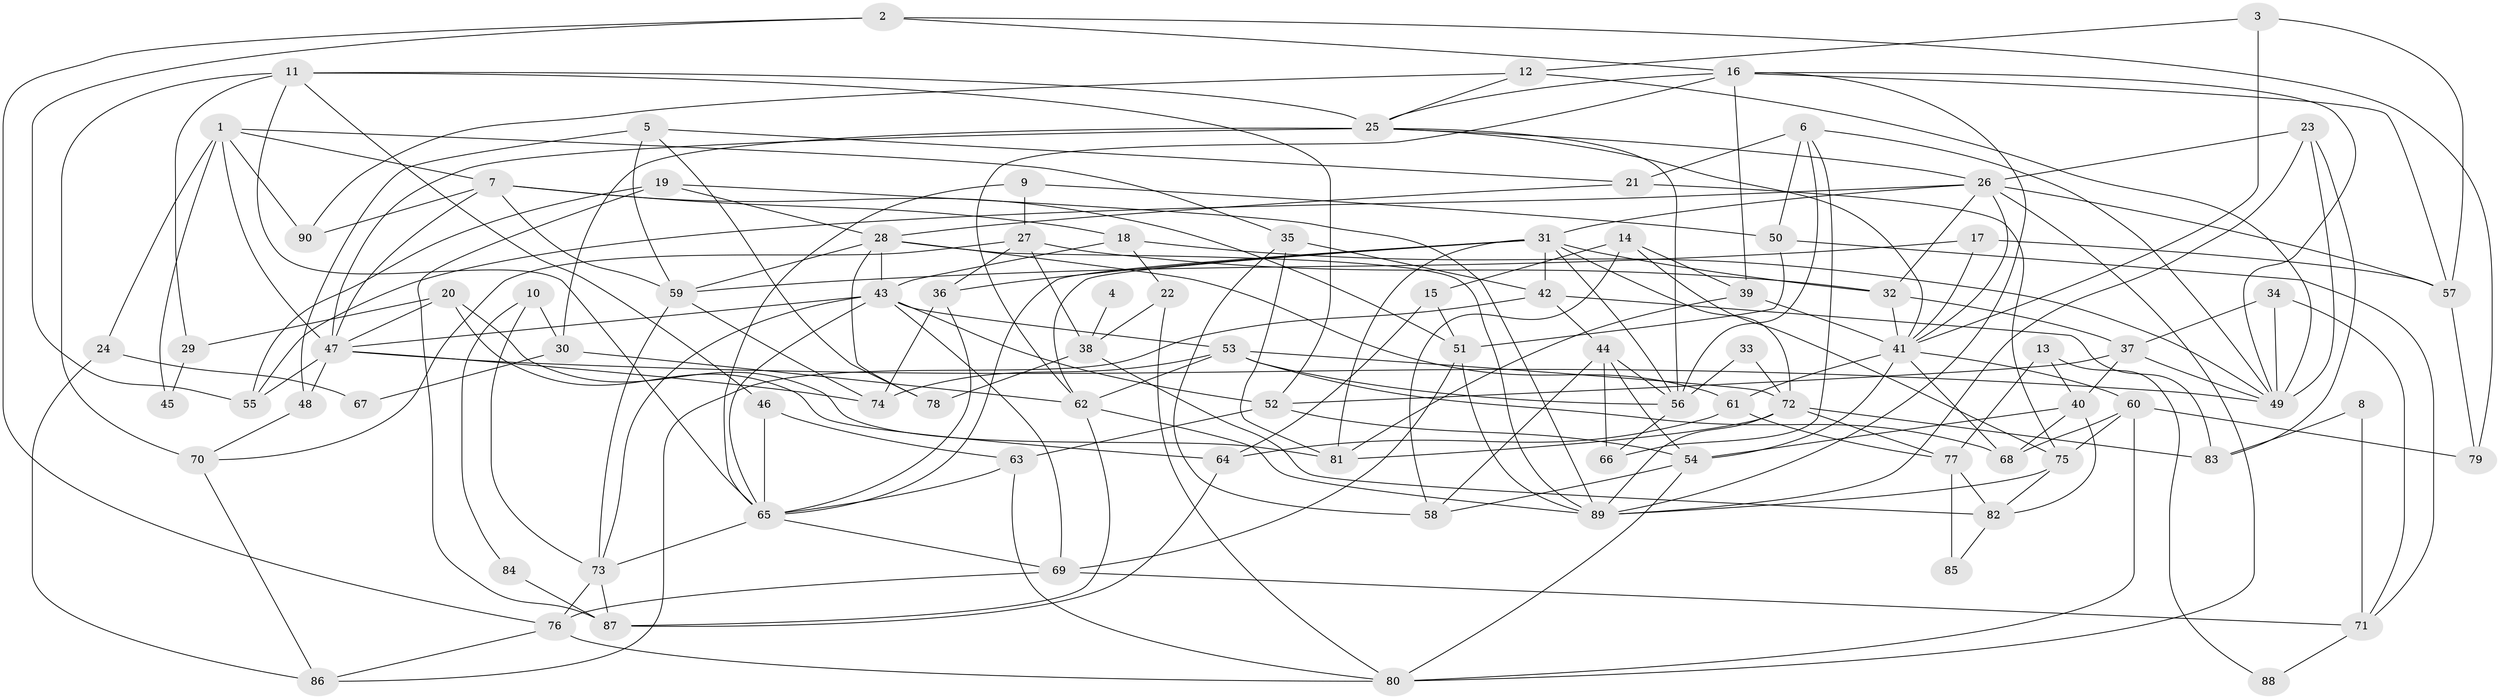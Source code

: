 // original degree distribution, {5: 0.140625, 4: 0.28125, 7: 0.0546875, 3: 0.328125, 2: 0.1015625, 6: 0.078125, 8: 0.0078125, 9: 0.0078125}
// Generated by graph-tools (version 1.1) at 2025/37/03/04/25 23:37:00]
// undirected, 90 vertices, 209 edges
graph export_dot {
  node [color=gray90,style=filled];
  1;
  2;
  3;
  4;
  5;
  6;
  7;
  8;
  9;
  10;
  11;
  12;
  13;
  14;
  15;
  16;
  17;
  18;
  19;
  20;
  21;
  22;
  23;
  24;
  25;
  26;
  27;
  28;
  29;
  30;
  31;
  32;
  33;
  34;
  35;
  36;
  37;
  38;
  39;
  40;
  41;
  42;
  43;
  44;
  45;
  46;
  47;
  48;
  49;
  50;
  51;
  52;
  53;
  54;
  55;
  56;
  57;
  58;
  59;
  60;
  61;
  62;
  63;
  64;
  65;
  66;
  67;
  68;
  69;
  70;
  71;
  72;
  73;
  74;
  75;
  76;
  77;
  78;
  79;
  80;
  81;
  82;
  83;
  84;
  85;
  86;
  87;
  88;
  89;
  90;
  1 -- 7 [weight=1.0];
  1 -- 24 [weight=1.0];
  1 -- 35 [weight=1.0];
  1 -- 45 [weight=1.0];
  1 -- 47 [weight=1.0];
  1 -- 90 [weight=1.0];
  2 -- 16 [weight=1.0];
  2 -- 55 [weight=1.0];
  2 -- 76 [weight=1.0];
  2 -- 79 [weight=1.0];
  3 -- 12 [weight=1.0];
  3 -- 41 [weight=1.0];
  3 -- 57 [weight=1.0];
  4 -- 38 [weight=2.0];
  5 -- 21 [weight=1.0];
  5 -- 48 [weight=1.0];
  5 -- 59 [weight=1.0];
  5 -- 78 [weight=1.0];
  6 -- 21 [weight=2.0];
  6 -- 49 [weight=1.0];
  6 -- 50 [weight=1.0];
  6 -- 56 [weight=1.0];
  6 -- 66 [weight=1.0];
  7 -- 18 [weight=1.0];
  7 -- 47 [weight=1.0];
  7 -- 51 [weight=1.0];
  7 -- 59 [weight=1.0];
  7 -- 90 [weight=1.0];
  8 -- 71 [weight=1.0];
  8 -- 83 [weight=1.0];
  9 -- 27 [weight=1.0];
  9 -- 50 [weight=1.0];
  9 -- 65 [weight=1.0];
  10 -- 30 [weight=1.0];
  10 -- 73 [weight=1.0];
  10 -- 84 [weight=1.0];
  11 -- 25 [weight=1.0];
  11 -- 29 [weight=1.0];
  11 -- 46 [weight=1.0];
  11 -- 52 [weight=1.0];
  11 -- 65 [weight=1.0];
  11 -- 70 [weight=1.0];
  12 -- 25 [weight=1.0];
  12 -- 49 [weight=1.0];
  12 -- 90 [weight=1.0];
  13 -- 40 [weight=1.0];
  13 -- 77 [weight=1.0];
  13 -- 88 [weight=1.0];
  14 -- 15 [weight=1.0];
  14 -- 39 [weight=1.0];
  14 -- 58 [weight=1.0];
  14 -- 75 [weight=1.0];
  15 -- 51 [weight=1.0];
  15 -- 64 [weight=1.0];
  16 -- 25 [weight=1.0];
  16 -- 39 [weight=2.0];
  16 -- 49 [weight=1.0];
  16 -- 57 [weight=1.0];
  16 -- 62 [weight=1.0];
  16 -- 89 [weight=1.0];
  17 -- 41 [weight=1.0];
  17 -- 57 [weight=1.0];
  17 -- 59 [weight=1.0];
  18 -- 22 [weight=1.0];
  18 -- 43 [weight=1.0];
  18 -- 49 [weight=1.0];
  19 -- 28 [weight=1.0];
  19 -- 55 [weight=1.0];
  19 -- 87 [weight=1.0];
  19 -- 89 [weight=1.0];
  20 -- 29 [weight=1.0];
  20 -- 47 [weight=1.0];
  20 -- 64 [weight=1.0];
  20 -- 81 [weight=1.0];
  21 -- 28 [weight=1.0];
  21 -- 75 [weight=1.0];
  22 -- 38 [weight=1.0];
  22 -- 80 [weight=1.0];
  23 -- 26 [weight=1.0];
  23 -- 49 [weight=1.0];
  23 -- 83 [weight=1.0];
  23 -- 89 [weight=1.0];
  24 -- 67 [weight=1.0];
  24 -- 86 [weight=1.0];
  25 -- 26 [weight=1.0];
  25 -- 30 [weight=1.0];
  25 -- 41 [weight=1.0];
  25 -- 47 [weight=1.0];
  25 -- 56 [weight=1.0];
  26 -- 31 [weight=1.0];
  26 -- 32 [weight=1.0];
  26 -- 41 [weight=1.0];
  26 -- 55 [weight=1.0];
  26 -- 57 [weight=1.0];
  26 -- 80 [weight=1.0];
  27 -- 32 [weight=1.0];
  27 -- 36 [weight=1.0];
  27 -- 38 [weight=1.0];
  27 -- 70 [weight=1.0];
  28 -- 43 [weight=1.0];
  28 -- 59 [weight=1.0];
  28 -- 61 [weight=1.0];
  28 -- 78 [weight=1.0];
  28 -- 89 [weight=1.0];
  29 -- 45 [weight=1.0];
  30 -- 62 [weight=1.0];
  30 -- 67 [weight=1.0];
  31 -- 32 [weight=2.0];
  31 -- 36 [weight=2.0];
  31 -- 42 [weight=1.0];
  31 -- 56 [weight=1.0];
  31 -- 62 [weight=1.0];
  31 -- 65 [weight=1.0];
  31 -- 72 [weight=1.0];
  31 -- 81 [weight=2.0];
  32 -- 37 [weight=1.0];
  32 -- 41 [weight=1.0];
  33 -- 56 [weight=1.0];
  33 -- 72 [weight=1.0];
  34 -- 37 [weight=1.0];
  34 -- 49 [weight=1.0];
  34 -- 71 [weight=1.0];
  35 -- 42 [weight=1.0];
  35 -- 58 [weight=1.0];
  35 -- 81 [weight=1.0];
  36 -- 65 [weight=1.0];
  36 -- 74 [weight=1.0];
  37 -- 40 [weight=1.0];
  37 -- 49 [weight=1.0];
  37 -- 52 [weight=1.0];
  38 -- 78 [weight=1.0];
  38 -- 82 [weight=1.0];
  39 -- 41 [weight=1.0];
  39 -- 81 [weight=1.0];
  40 -- 54 [weight=1.0];
  40 -- 68 [weight=1.0];
  40 -- 82 [weight=1.0];
  41 -- 54 [weight=1.0];
  41 -- 60 [weight=1.0];
  41 -- 61 [weight=1.0];
  41 -- 68 [weight=1.0];
  42 -- 44 [weight=1.0];
  42 -- 83 [weight=1.0];
  42 -- 86 [weight=1.0];
  43 -- 47 [weight=1.0];
  43 -- 52 [weight=1.0];
  43 -- 53 [weight=1.0];
  43 -- 65 [weight=1.0];
  43 -- 69 [weight=1.0];
  43 -- 73 [weight=1.0];
  44 -- 54 [weight=1.0];
  44 -- 56 [weight=1.0];
  44 -- 58 [weight=1.0];
  44 -- 66 [weight=1.0];
  46 -- 63 [weight=1.0];
  46 -- 65 [weight=1.0];
  47 -- 48 [weight=1.0];
  47 -- 49 [weight=1.0];
  47 -- 55 [weight=1.0];
  47 -- 74 [weight=1.0];
  48 -- 70 [weight=1.0];
  50 -- 51 [weight=1.0];
  50 -- 71 [weight=1.0];
  51 -- 69 [weight=1.0];
  51 -- 89 [weight=1.0];
  52 -- 54 [weight=1.0];
  52 -- 63 [weight=1.0];
  53 -- 56 [weight=1.0];
  53 -- 62 [weight=1.0];
  53 -- 68 [weight=1.0];
  53 -- 72 [weight=1.0];
  53 -- 74 [weight=2.0];
  54 -- 58 [weight=1.0];
  54 -- 80 [weight=1.0];
  56 -- 66 [weight=1.0];
  57 -- 79 [weight=1.0];
  59 -- 73 [weight=1.0];
  59 -- 74 [weight=1.0];
  60 -- 68 [weight=1.0];
  60 -- 75 [weight=1.0];
  60 -- 79 [weight=1.0];
  60 -- 80 [weight=1.0];
  61 -- 64 [weight=1.0];
  61 -- 77 [weight=1.0];
  62 -- 87 [weight=1.0];
  62 -- 89 [weight=1.0];
  63 -- 65 [weight=1.0];
  63 -- 80 [weight=1.0];
  64 -- 87 [weight=1.0];
  65 -- 69 [weight=1.0];
  65 -- 73 [weight=1.0];
  69 -- 71 [weight=1.0];
  69 -- 76 [weight=1.0];
  70 -- 86 [weight=1.0];
  71 -- 88 [weight=1.0];
  72 -- 77 [weight=1.0];
  72 -- 81 [weight=1.0];
  72 -- 83 [weight=1.0];
  72 -- 89 [weight=1.0];
  73 -- 76 [weight=1.0];
  73 -- 87 [weight=1.0];
  75 -- 82 [weight=1.0];
  75 -- 89 [weight=1.0];
  76 -- 80 [weight=1.0];
  76 -- 86 [weight=1.0];
  77 -- 82 [weight=1.0];
  77 -- 85 [weight=2.0];
  82 -- 85 [weight=1.0];
  84 -- 87 [weight=1.0];
}
